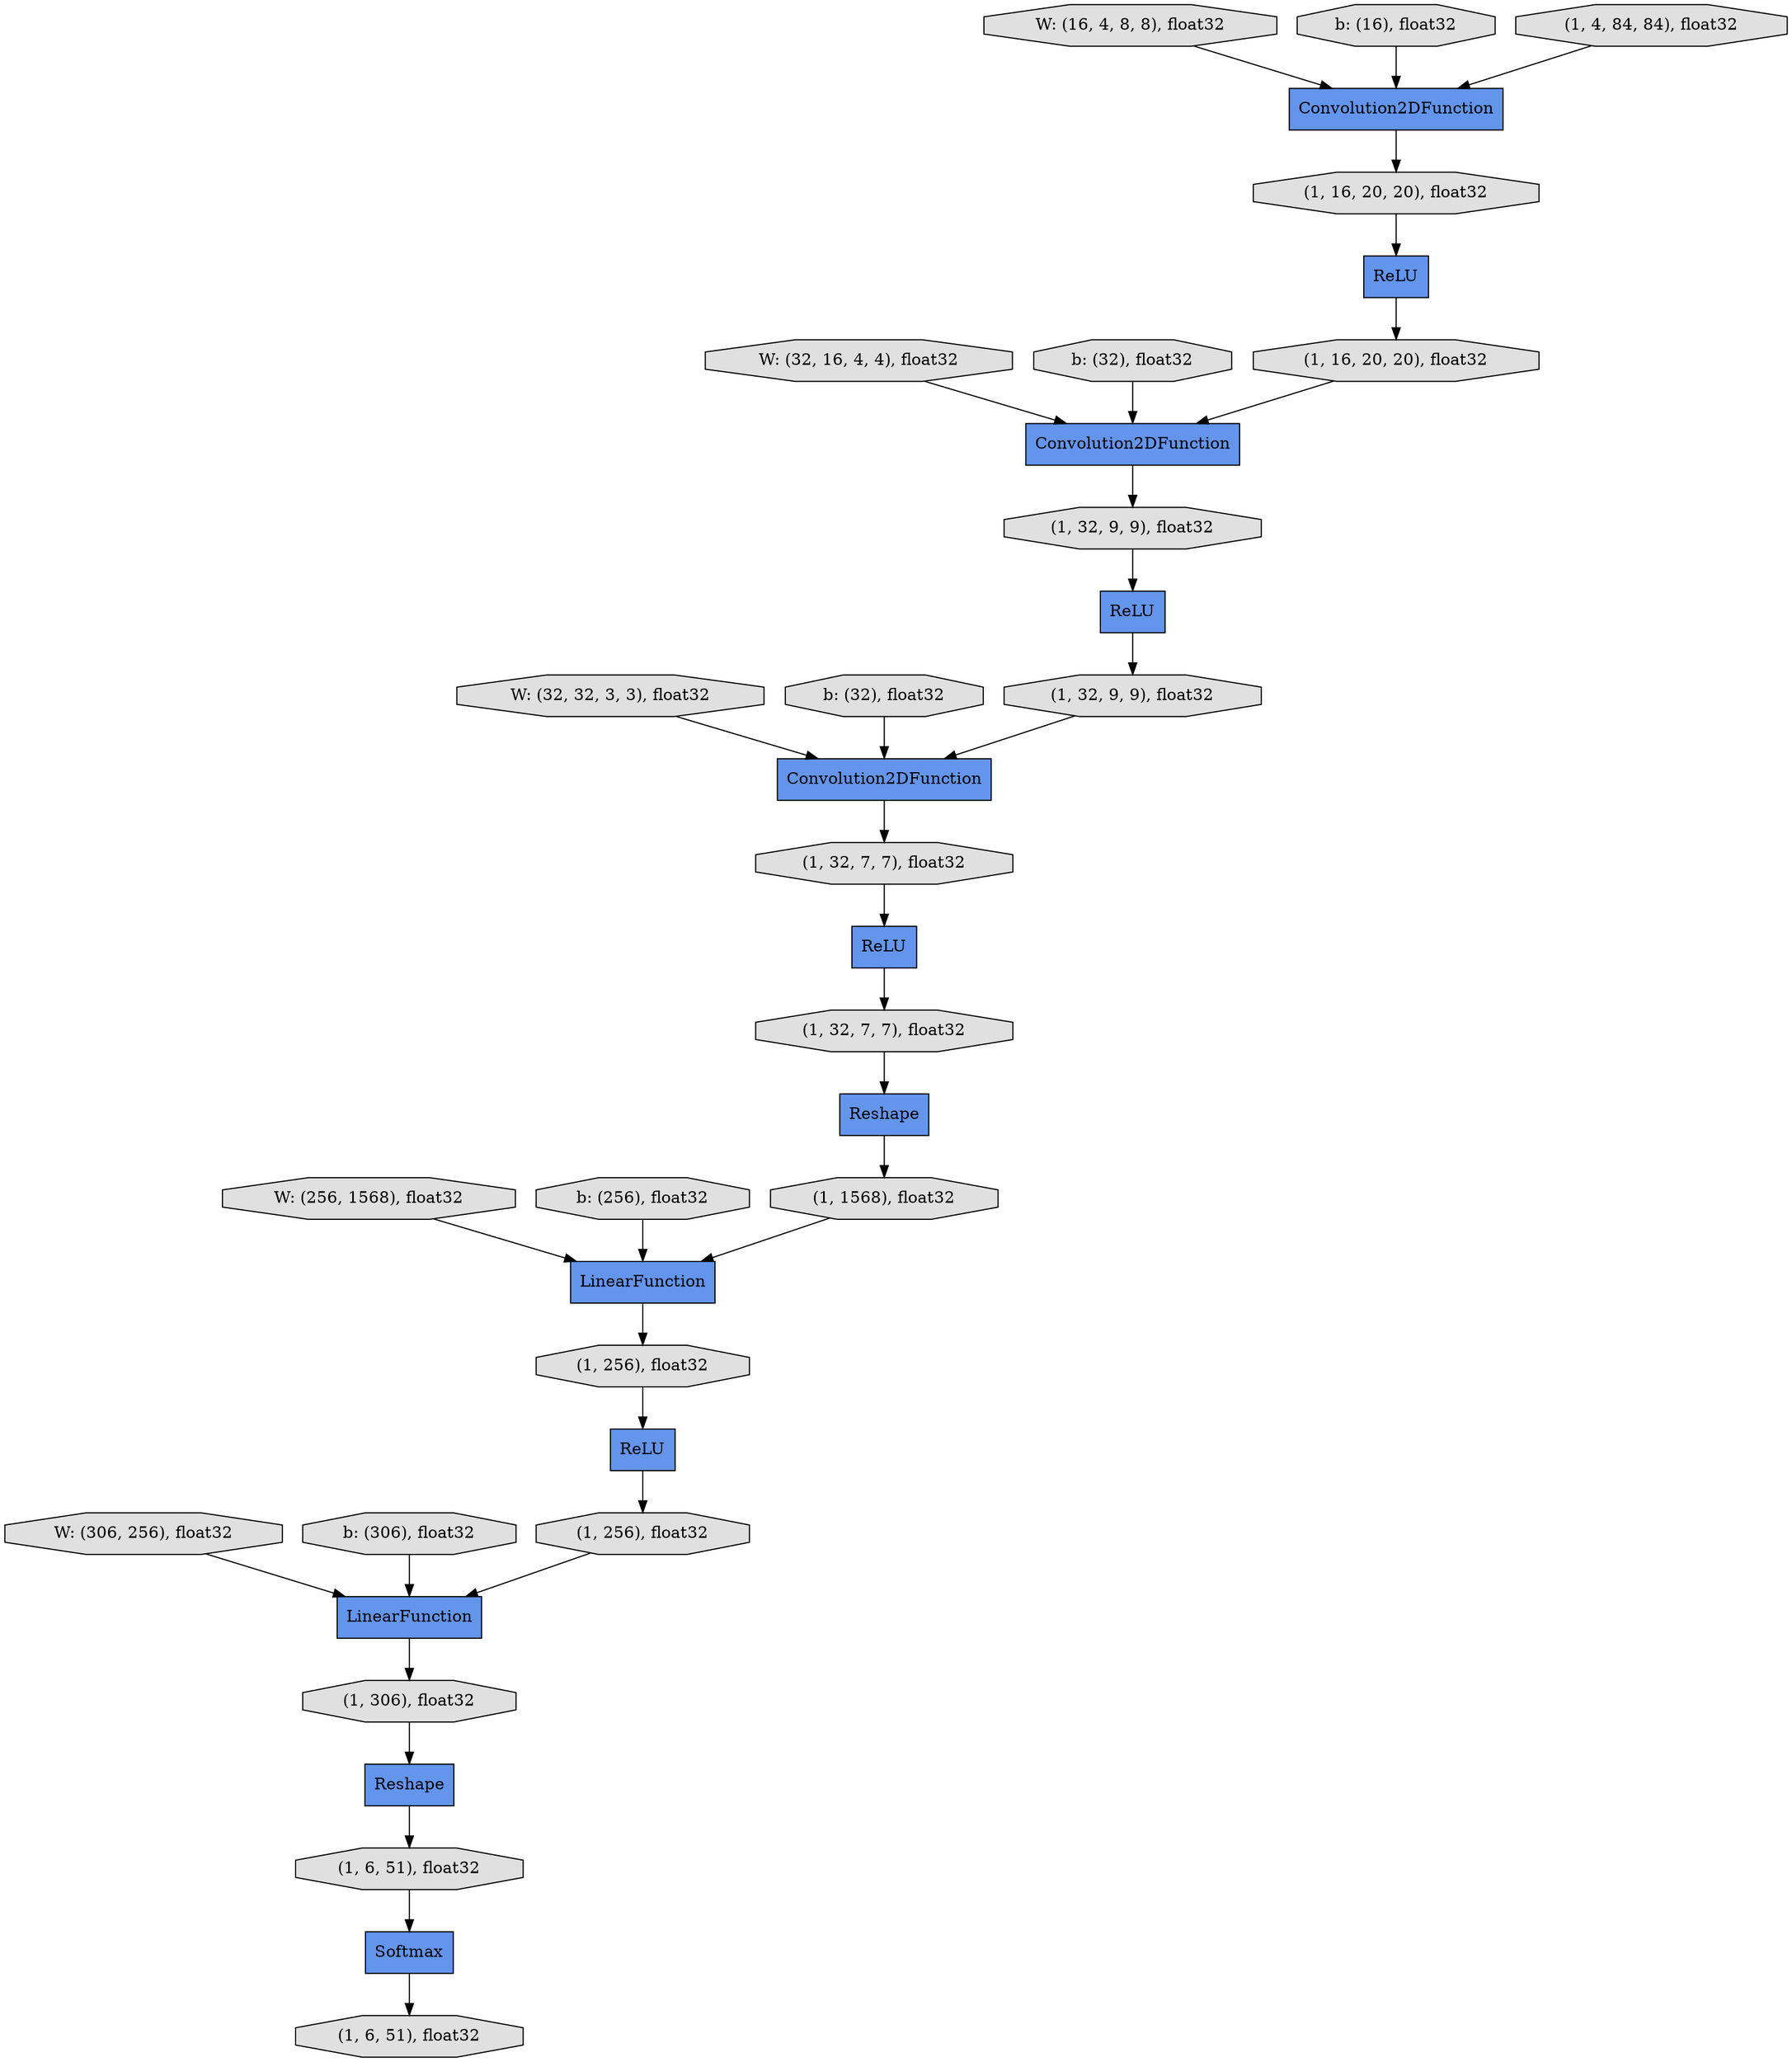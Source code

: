 digraph graphname{rankdir=TB;140431075342416 [label="ReLU",shape="record",fillcolor="#6495ED",style="filled"];140431075340368 [label="W: (256, 1568), float32",shape="octagon",fillcolor="#E0E0E0",style="filled"];140431075342480 [label="(1, 32, 7, 7), float32",shape="octagon",fillcolor="#E0E0E0",style="filled"];140431075342544 [label="Reshape",shape="record",fillcolor="#6495ED",style="filled"];140431075780816 [label="W: (16, 4, 8, 8), float32",shape="octagon",fillcolor="#E0E0E0",style="filled"];140431075342672 [label="(1, 32, 7, 7), float32",shape="octagon",fillcolor="#E0E0E0",style="filled"];140431075340688 [label="b: (256), float32",shape="octagon",fillcolor="#E0E0E0",style="filled"];140431075781072 [label="b: (16), float32",shape="octagon",fillcolor="#E0E0E0",style="filled"];140431075340816 [label="W: (306, 256), float32",shape="octagon",fillcolor="#E0E0E0",style="filled"];140431075342992 [label="LinearFunction",shape="record",fillcolor="#6495ED",style="filled"];140431075343056 [label="(1, 1568), float32",shape="octagon",fillcolor="#E0E0E0",style="filled"];140431075781392 [label="W: (32, 16, 4, 4), float32",shape="octagon",fillcolor="#E0E0E0",style="filled"];140431075343184 [label="Reshape",shape="record",fillcolor="#6495ED",style="filled"];140431075341136 [label="b: (306), float32",shape="octagon",fillcolor="#E0E0E0",style="filled"];140431075343248 [label="(1, 256), float32",shape="octagon",fillcolor="#E0E0E0",style="filled"];140431075341264 [label="LinearFunction",shape="record",fillcolor="#6495ED",style="filled"];140431075343376 [label="(1, 256), float32",shape="octagon",fillcolor="#E0E0E0",style="filled"];140431075341328 [label="(1, 4, 84, 84), float32",shape="octagon",fillcolor="#E0E0E0",style="filled"];140431075781712 [label="b: (32), float32",shape="octagon",fillcolor="#E0E0E0",style="filled"];140431075341520 [label="(1, 16, 20, 20), float32",shape="octagon",fillcolor="#E0E0E0",style="filled"];140431075343632 [label="Softmax",shape="record",fillcolor="#6495ED",style="filled"];140431075343696 [label="(1, 306), float32",shape="octagon",fillcolor="#E0E0E0",style="filled"];140431075341712 [label="ReLU",shape="record",fillcolor="#6495ED",style="filled"];140431075782032 [label="W: (32, 32, 3, 3), float32",shape="octagon",fillcolor="#E0E0E0",style="filled"];140431075343824 [label="(1, 6, 51), float32",shape="octagon",fillcolor="#E0E0E0",style="filled"];140431075341776 [label="(1, 16, 20, 20), float32",shape="octagon",fillcolor="#E0E0E0",style="filled"];140431075341968 [label="(1, 32, 9, 9), float32",shape="octagon",fillcolor="#E0E0E0",style="filled"];140431075659408 [label="Convolution2DFunction",shape="record",fillcolor="#6495ED",style="filled"];140431075344080 [label="(1, 6, 51), float32",shape="octagon",fillcolor="#E0E0E0",style="filled"];140431075342032 [label="Convolution2DFunction",shape="record",fillcolor="#6495ED",style="filled"];140431075782352 [label="b: (32), float32",shape="octagon",fillcolor="#E0E0E0",style="filled"];140431075659472 [label="ReLU",shape="record",fillcolor="#6495ED",style="filled"];140431075780304 [label="Convolution2DFunction",shape="record",fillcolor="#6495ED",style="filled"];140431075342160 [label="(1, 32, 9, 9), float32",shape="octagon",fillcolor="#E0E0E0",style="filled"];140431075780432 [label="ReLU",shape="record",fillcolor="#6495ED",style="filled"];140431075782352 -> 140431075342032;140431075342992 -> 140431075343696;140431075780432 -> 140431075341776;140431075341136 -> 140431075342992;140431075342416 -> 140431075343248;140431075340816 -> 140431075342992;140431075341712 -> 140431075342672;140431075340368 -> 140431075341264;140431075342672 -> 140431075342544;140431075342160 -> 140431075342032;140431075659472 -> 140431075342160;140431075340688 -> 140431075341264;140431075342544 -> 140431075343056;140431075780304 -> 140431075341520;140431075341328 -> 140431075780304;140431075343056 -> 140431075341264;140431075781072 -> 140431075780304;140431075343632 -> 140431075344080;140431075343248 -> 140431075342992;140431075341520 -> 140431075780432;140431075343824 -> 140431075343632;140431075343184 -> 140431075343824;140431075341264 -> 140431075343376;140431075782032 -> 140431075342032;140431075342032 -> 140431075342480;140431075342480 -> 140431075341712;140431075341968 -> 140431075659472;140431075781712 -> 140431075659408;140431075343696 -> 140431075343184;140431075781392 -> 140431075659408;140431075780816 -> 140431075780304;140431075341776 -> 140431075659408;140431075659408 -> 140431075341968;140431075343376 -> 140431075342416;}